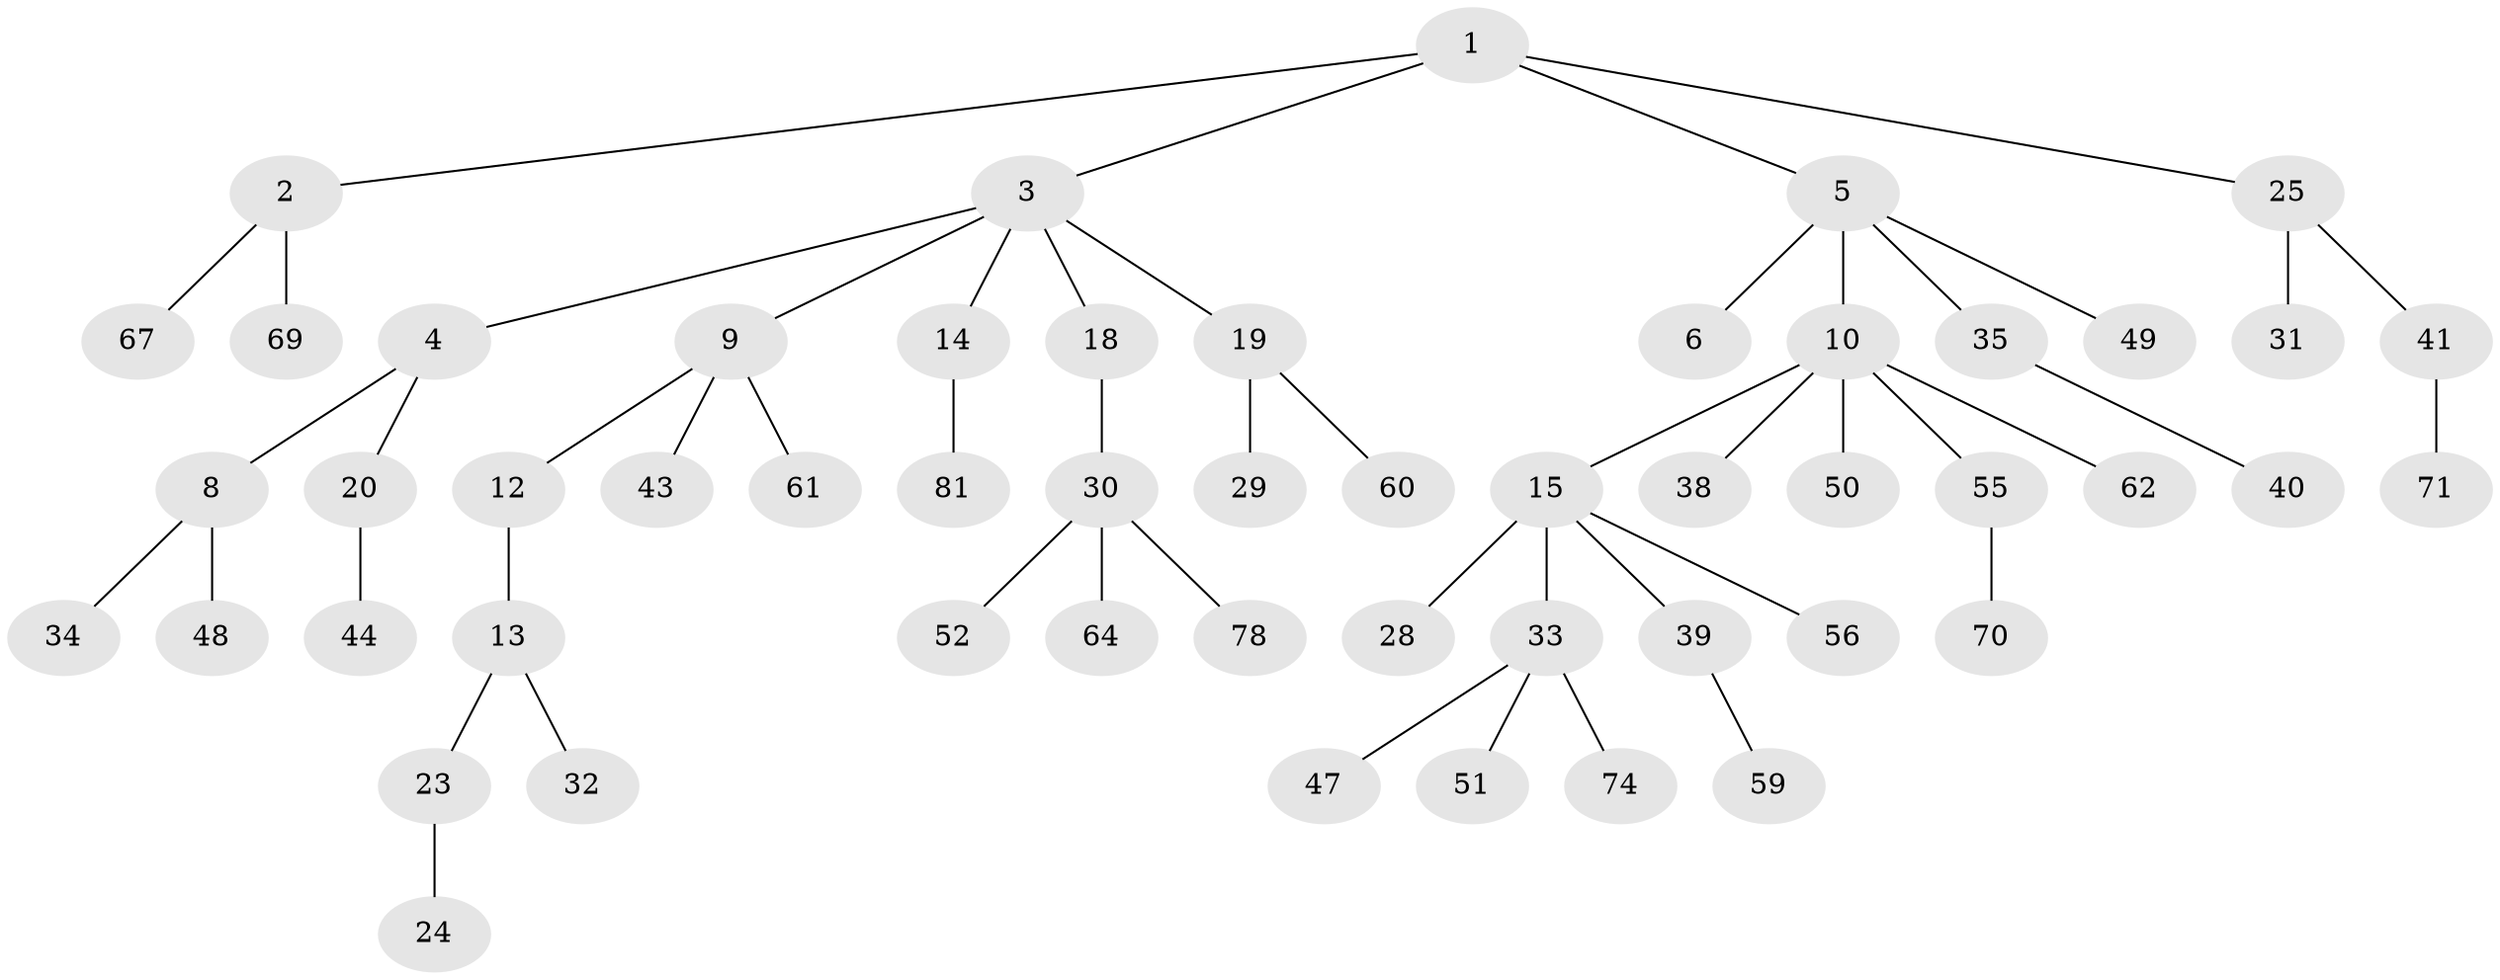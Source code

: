 // original degree distribution, {4: 0.07407407407407407, 2: 0.2222222222222222, 7: 0.012345679012345678, 6: 0.012345679012345678, 1: 0.5185185185185185, 5: 0.037037037037037035, 3: 0.12345679012345678}
// Generated by graph-tools (version 1.1) at 2025/11/02/27/25 16:11:28]
// undirected, 53 vertices, 52 edges
graph export_dot {
graph [start="1"]
  node [color=gray90,style=filled];
  1 [super="+11"];
  2 [super="+36"];
  3 [super="+27"];
  4 [super="+79"];
  5 [super="+21"];
  6 [super="+7"];
  8 [super="+75"];
  9 [super="+42"];
  10 [super="+16"];
  12 [super="+46"];
  13 [super="+26"];
  14 [super="+45"];
  15 [super="+17"];
  18 [super="+76"];
  19 [super="+22"];
  20;
  23;
  24 [super="+73"];
  25;
  28 [super="+57"];
  29 [super="+53"];
  30 [super="+63"];
  31 [super="+65"];
  32 [super="+37"];
  33 [super="+58"];
  34;
  35 [super="+80"];
  38;
  39;
  40;
  41 [super="+54"];
  43;
  44 [super="+66"];
  47;
  48;
  49;
  50;
  51;
  52;
  55 [super="+72"];
  56;
  59;
  60 [super="+77"];
  61;
  62;
  64;
  67 [super="+68"];
  69;
  70;
  71;
  74;
  78;
  81;
  1 -- 2;
  1 -- 3;
  1 -- 5;
  1 -- 25;
  2 -- 67;
  2 -- 69;
  3 -- 4;
  3 -- 9;
  3 -- 14;
  3 -- 18;
  3 -- 19;
  4 -- 8;
  4 -- 20;
  5 -- 6;
  5 -- 10;
  5 -- 35;
  5 -- 49;
  8 -- 34;
  8 -- 48;
  9 -- 12;
  9 -- 43;
  9 -- 61;
  10 -- 15;
  10 -- 62;
  10 -- 50;
  10 -- 38;
  10 -- 55;
  12 -- 13;
  13 -- 23;
  13 -- 32;
  14 -- 81;
  15 -- 33;
  15 -- 39;
  15 -- 56;
  15 -- 28;
  18 -- 30;
  19 -- 29;
  19 -- 60;
  20 -- 44;
  23 -- 24;
  25 -- 31;
  25 -- 41;
  30 -- 52;
  30 -- 64;
  30 -- 78;
  33 -- 47;
  33 -- 51;
  33 -- 74;
  35 -- 40;
  39 -- 59;
  41 -- 71;
  55 -- 70;
}
